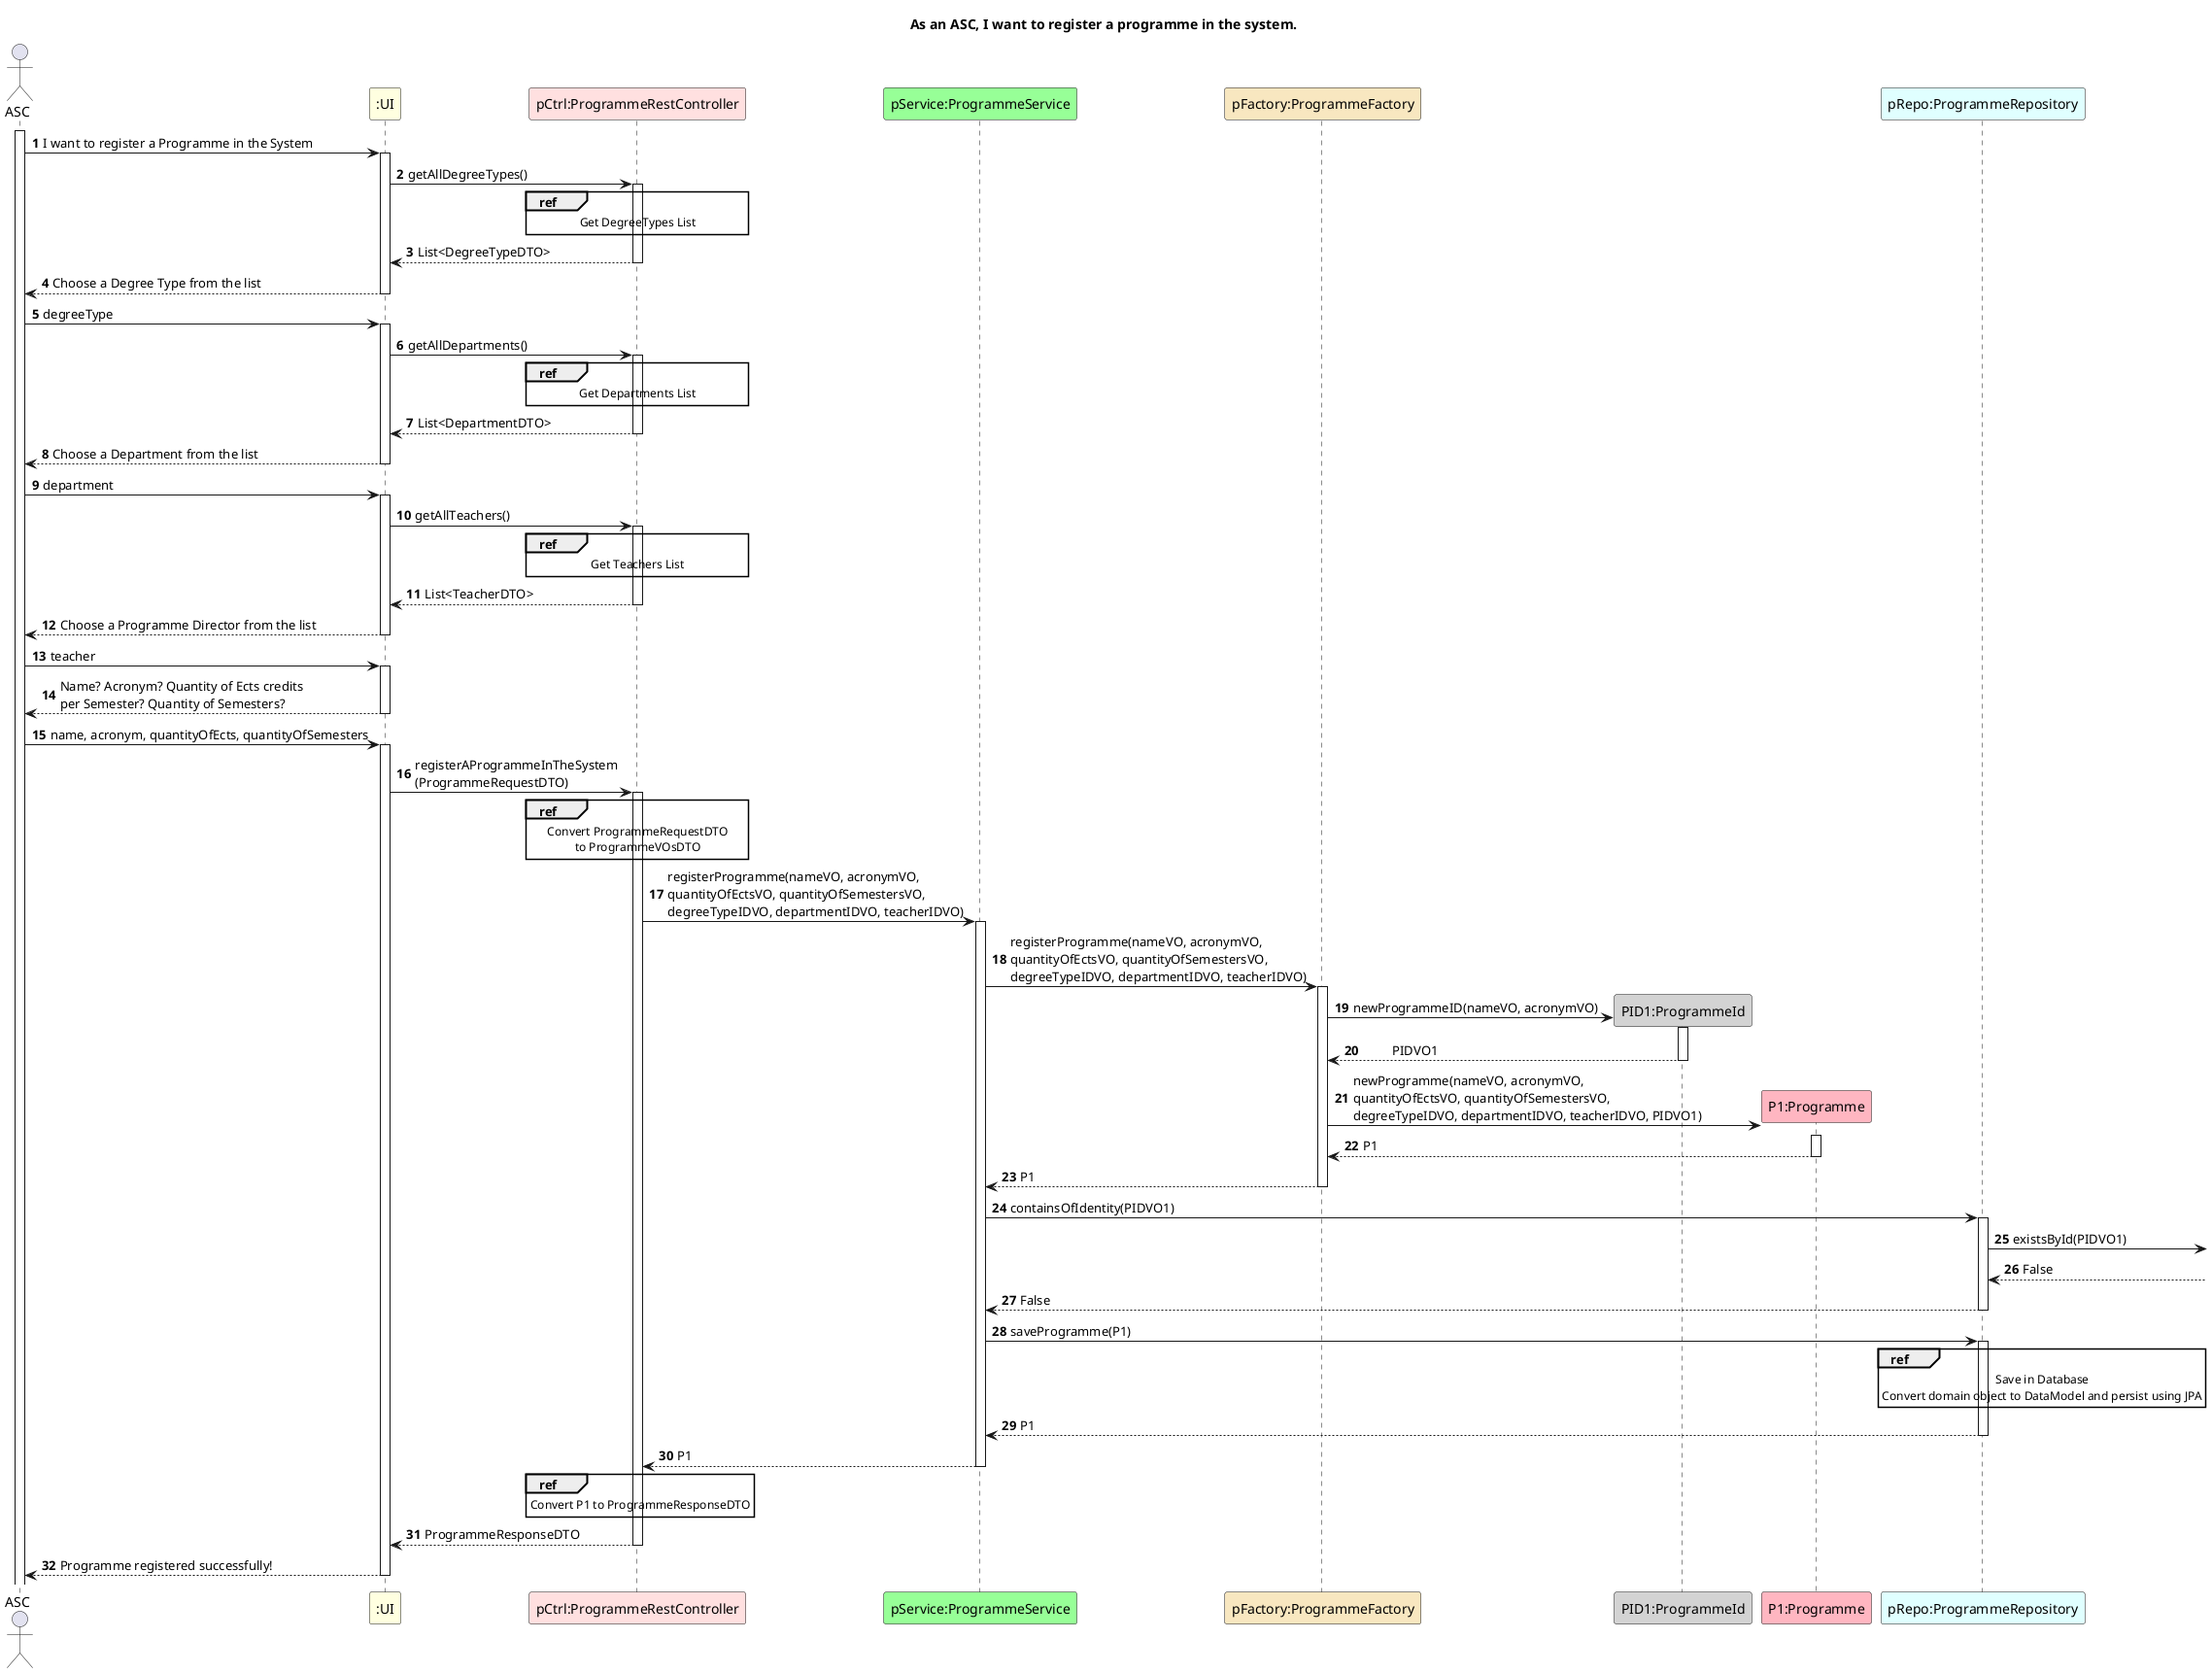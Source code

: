 @startuml
autonumber

title As an ASC, I want to register a programme in the system.

actor ASC as Admin

participant ":UI" as UI #lightyellow
participant "pCtrl:ProgrammeRestController" as C #implementation
participant "pService:ProgrammeService" as PS #physical
participant "pFactory:ProgrammeFactory" as PF #strategy
participant "PID1:ProgrammeId" as PID #lightgrey
participant "P1:Programme" as P #lightpink
participant "pRepo:ProgrammeRepository" as PR #lightcyan

activate Admin
Admin -> UI ++: I want to register a Programme in the System

UI -> C ++: getAllDegreeTypes()

ref over C
          Get DegreeTypes List
end ref

C --> UI --: List<DegreeTypeDTO>

UI --> Admin --: Choose a Degree Type from the list

Admin -> UI ++: degreeType

UI -> C ++: getAllDepartments()

ref over C
          Get Departments List
end ref

C --> UI --: List<DepartmentDTO>

UI --> Admin --: Choose a Department from the list

Admin -> UI ++: department

UI -> C ++: getAllTeachers()

ref over C
          Get Teachers List
end ref

C --> UI --: List<TeacherDTO>

UI --> Admin --: Choose a Programme Director from the list

Admin -> UI ++: teacher

UI --> Admin --: Name? Acronym? Quantity of Ects credits\nper Semester? Quantity of Semesters?

Admin -> UI ++: name, acronym, quantityOfEcts, quantityOfSemesters

UI -> C ++: registerAProgrammeInTheSystem \n(ProgrammeRequestDTO)

ref over C
    Convert ProgrammeRequestDTO
    to ProgrammeVOsDTO
end ref

C -> PS ++: registerProgramme(nameVO, acronymVO, \nquantityOfEctsVO, quantityOfSemestersVO, \ndegreeTypeIDVO, departmentIDVO, teacherIDVO)

PS -> PF ++: registerProgramme(nameVO, acronymVO, \nquantityOfEctsVO, quantityOfSemestersVO, \ndegreeTypeIDVO, departmentIDVO, teacherIDVO)

PF -> PID **: newProgrammeID(nameVO, acronymVO)
activate PID
PID --> PF --: \t PIDVO1
PF -> P **: newProgramme(nameVO, acronymVO, \nquantityOfEctsVO, quantityOfSemestersVO, \ndegreeTypeIDVO, departmentIDVO, teacherIDVO, PIDVO1)
activate P

P --> PF --: P1
PF --> PS --: P1

PS -> PR++ :containsOfIdentity(PIDVO1)
PR -> : existsById(PIDVO1)
PR <-- : False
PR --> PS-- : False
PS -> PR ++: saveProgramme(P1)

ref over PR
    Save in Database
    Convert domain object to DataModel and persist using JPA
end ref

PR --> PS --: P1

PS --> C --: P1

ref over C
    Convert P1 to ProgrammeResponseDTO
end ref

C --> UI --: ProgrammeResponseDTO

UI --> Admin --: Programme registered successfully!

@enduml